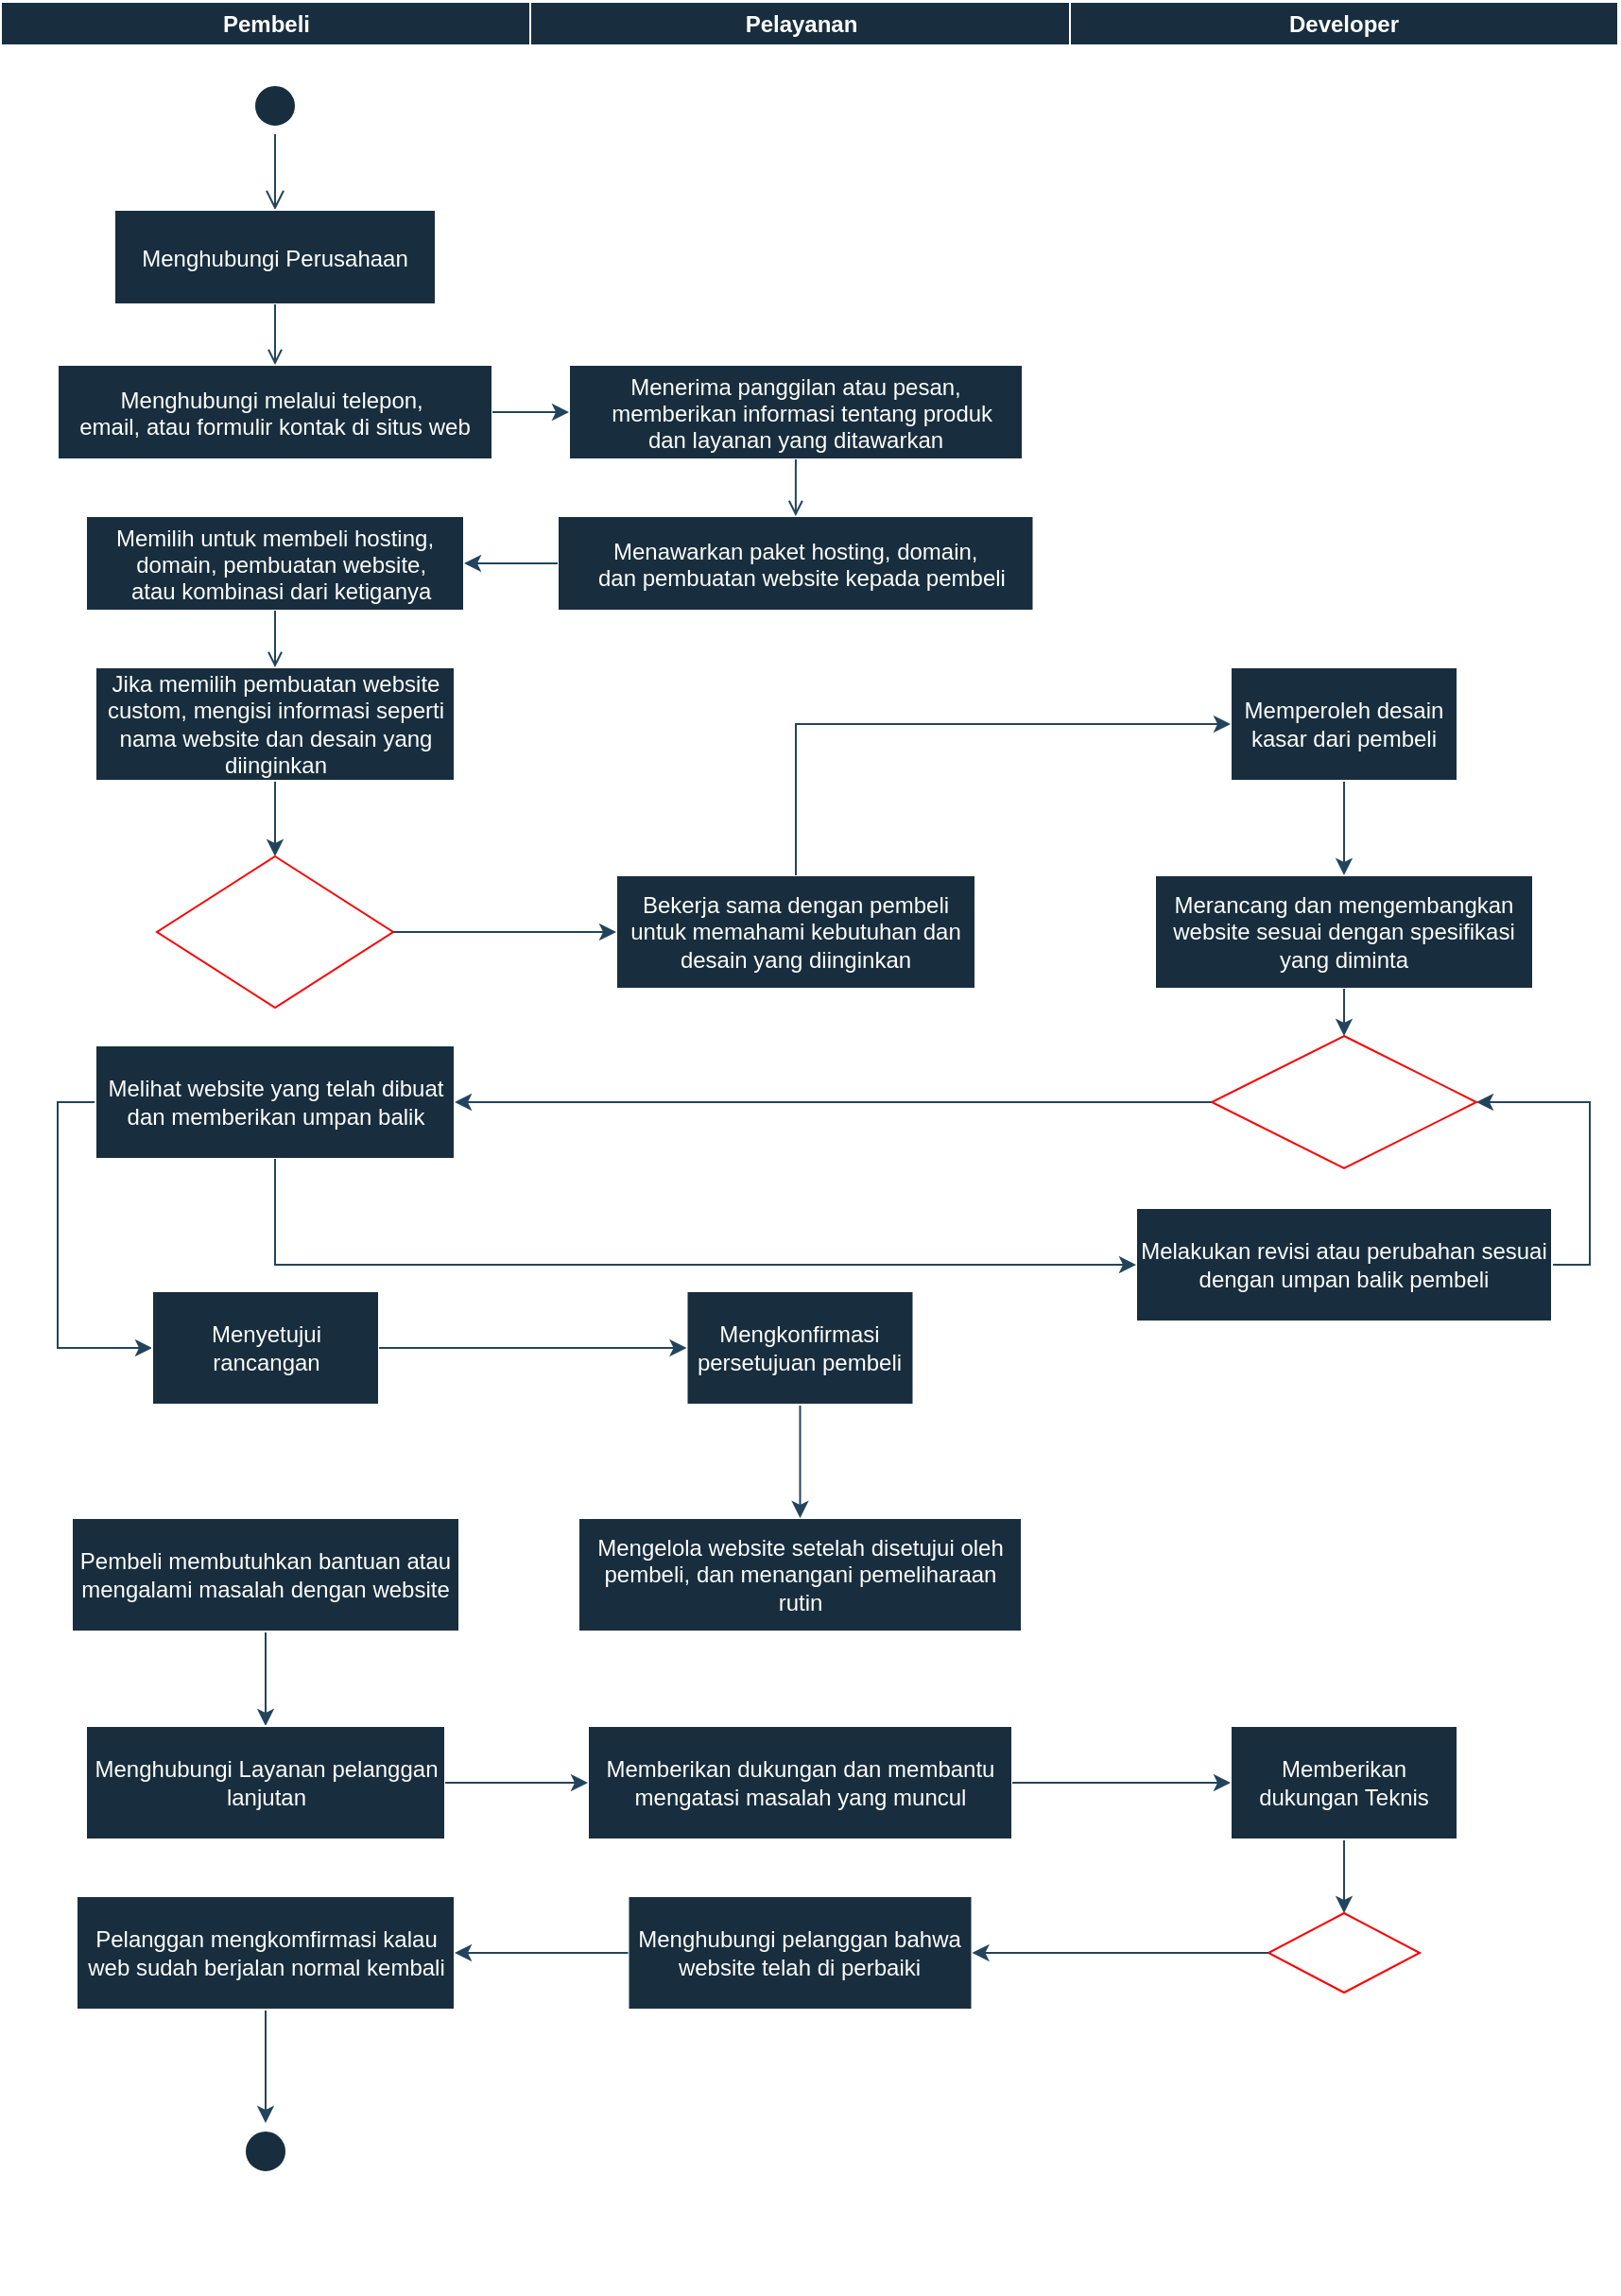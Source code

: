 <mxfile version="24.4.4" type="github">
  <diagram name="Page-1" id="e7e014a7-5840-1c2e-5031-d8a46d1fe8dd">
    <mxGraphModel dx="2377" dy="1403" grid="1" gridSize="10" guides="1" tooltips="1" connect="1" arrows="1" fold="1" page="1" pageScale="1" pageWidth="1169" pageHeight="826" background="none" math="0" shadow="0">
      <root>
        <mxCell id="0" />
        <mxCell id="1" parent="0" />
        <mxCell id="2" value="Pembeli" style="swimlane;whiteSpace=wrap;labelBackgroundColor=none;fillColor=#182E3E;strokeColor=#FFFFFF;fontColor=#FFFFFF;" parent="1" vertex="1">
          <mxGeometry x="164.5" y="128" width="280" height="1212" as="geometry" />
        </mxCell>
        <mxCell id="5" value="" style="ellipse;shape=startState;fillColor=#182E3E;strokeColor=#FFFFFF;labelBackgroundColor=none;fontColor=#FFFFFF;" parent="2" vertex="1">
          <mxGeometry x="130" y="40" width="30" height="30" as="geometry" />
        </mxCell>
        <mxCell id="6" value="" style="edgeStyle=elbowEdgeStyle;elbow=horizontal;verticalAlign=bottom;endArrow=open;endSize=8;strokeColor=#23445D;endFill=1;rounded=0;labelBackgroundColor=none;fontColor=default;" parent="2" source="5" target="7" edge="1">
          <mxGeometry x="100" y="40" as="geometry">
            <mxPoint x="115" y="110" as="targetPoint" />
          </mxGeometry>
        </mxCell>
        <mxCell id="7" value="Menghubungi Perusahaan" style="labelBackgroundColor=none;fillColor=#182E3E;strokeColor=#FFFFFF;fontColor=#FFFFFF;" parent="2" vertex="1">
          <mxGeometry x="60" y="110" width="170" height="50" as="geometry" />
        </mxCell>
        <mxCell id="8" value="Menghubungi melalui telepon, &#xa;email, atau formulir kontak di situs web" style="labelBackgroundColor=none;fillColor=#182E3E;strokeColor=#FFFFFF;fontColor=#FFFFFF;" parent="2" vertex="1">
          <mxGeometry x="30" y="192" width="230" height="50" as="geometry" />
        </mxCell>
        <mxCell id="9" value="" style="endArrow=open;strokeColor=#23445D;endFill=1;rounded=0;labelBackgroundColor=none;fontColor=default;" parent="2" source="7" target="8" edge="1">
          <mxGeometry relative="1" as="geometry" />
        </mxCell>
        <mxCell id="10" value="Memilih untuk membeli hosting,&#xa;  domain, pembuatan website,&#xa;  atau kombinasi dari ketiganya" style="labelBackgroundColor=none;fillColor=#182E3E;strokeColor=#FFFFFF;fontColor=#FFFFFF;" parent="2" vertex="1">
          <mxGeometry x="45" y="272" width="200" height="50" as="geometry" />
        </mxCell>
        <mxCell id="VENFwPT8OEZ6iL2lPj8d-46" style="edgeStyle=orthogonalEdgeStyle;rounded=0;orthogonalLoop=1;jettySize=auto;html=1;exitX=0.5;exitY=1;exitDx=0;exitDy=0;entryX=0.5;entryY=0;entryDx=0;entryDy=0;strokeColor=#23445D;labelBackgroundColor=none;fontColor=default;" parent="2" source="VENFwPT8OEZ6iL2lPj8d-43" target="VENFwPT8OEZ6iL2lPj8d-45" edge="1">
          <mxGeometry relative="1" as="geometry" />
        </mxCell>
        <mxCell id="VENFwPT8OEZ6iL2lPj8d-43" value="Jika memilih pembuatan website custom, mengisi informasi seperti nama website dan desain yang diinginkan" style="rounded=0;whiteSpace=wrap;html=1;labelBackgroundColor=none;fillColor=#182E3E;strokeColor=#FFFFFF;fontColor=#FFFFFF;" parent="2" vertex="1">
          <mxGeometry x="50" y="352" width="190" height="60" as="geometry" />
        </mxCell>
        <mxCell id="20" value="" style="endArrow=open;strokeColor=#23445D;endFill=1;rounded=0;entryX=0.5;entryY=0;entryDx=0;entryDy=0;labelBackgroundColor=none;fontColor=default;" parent="2" source="10" target="VENFwPT8OEZ6iL2lPj8d-43" edge="1">
          <mxGeometry relative="1" as="geometry" />
        </mxCell>
        <mxCell id="VENFwPT8OEZ6iL2lPj8d-45" value="Mengisi formulir" style="rhombus;whiteSpace=wrap;html=1;fillColor=none;strokeColor=#ff0000;labelBackgroundColor=none;fontColor=#FFFFFF;" parent="2" vertex="1">
          <mxGeometry x="82.5" y="452" width="125" height="80" as="geometry" />
        </mxCell>
        <mxCell id="VENFwPT8OEZ6iL2lPj8d-58" style="edgeStyle=orthogonalEdgeStyle;rounded=0;orthogonalLoop=1;jettySize=auto;html=1;exitX=0;exitY=0.5;exitDx=0;exitDy=0;entryX=0;entryY=0.5;entryDx=0;entryDy=0;strokeColor=#23445D;labelBackgroundColor=none;fontColor=default;" parent="2" source="VENFwPT8OEZ6iL2lPj8d-51" target="VENFwPT8OEZ6iL2lPj8d-57" edge="1">
          <mxGeometry relative="1" as="geometry" />
        </mxCell>
        <mxCell id="VENFwPT8OEZ6iL2lPj8d-51" value="Melihat website yang telah dibuat dan memberikan umpan balik" style="rounded=0;whiteSpace=wrap;html=1;labelBackgroundColor=none;fillColor=#182E3E;strokeColor=#FFFFFF;fontColor=#FFFFFF;" parent="2" vertex="1">
          <mxGeometry x="50" y="552" width="190" height="60" as="geometry" />
        </mxCell>
        <mxCell id="VENFwPT8OEZ6iL2lPj8d-57" value="Menyetujui rancangan" style="rounded=0;whiteSpace=wrap;html=1;labelBackgroundColor=none;fillColor=#182E3E;strokeColor=#FFFFFF;fontColor=#FFFFFF;" parent="2" vertex="1">
          <mxGeometry x="80" y="682" width="120" height="60" as="geometry" />
        </mxCell>
        <mxCell id="YOEPtgyno4piZ7RR7QSO-30" style="edgeStyle=orthogonalEdgeStyle;rounded=0;orthogonalLoop=1;jettySize=auto;html=1;exitX=0.5;exitY=1;exitDx=0;exitDy=0;strokeColor=#23445D;labelBackgroundColor=none;fontColor=default;" edge="1" parent="2" source="YOEPtgyno4piZ7RR7QSO-28" target="YOEPtgyno4piZ7RR7QSO-29">
          <mxGeometry relative="1" as="geometry" />
        </mxCell>
        <mxCell id="YOEPtgyno4piZ7RR7QSO-28" value="Pembeli membutuhkan bantuan atau mengalami masalah dengan website" style="rounded=0;whiteSpace=wrap;html=1;labelBackgroundColor=none;fillColor=#182E3E;strokeColor=#FFFFFF;fontColor=#FFFFFF;" vertex="1" parent="2">
          <mxGeometry x="37.5" y="802" width="205" height="60" as="geometry" />
        </mxCell>
        <mxCell id="YOEPtgyno4piZ7RR7QSO-29" value="Menghubungi Layanan pelanggan lanjutan" style="rounded=0;whiteSpace=wrap;html=1;labelBackgroundColor=none;fillColor=#182E3E;strokeColor=#FFFFFF;fontColor=#FFFFFF;" vertex="1" parent="2">
          <mxGeometry x="45" y="912" width="190" height="60" as="geometry" />
        </mxCell>
        <mxCell id="YOEPtgyno4piZ7RR7QSO-42" style="edgeStyle=orthogonalEdgeStyle;rounded=0;orthogonalLoop=1;jettySize=auto;html=1;exitX=0.5;exitY=1;exitDx=0;exitDy=0;entryX=0.5;entryY=0;entryDx=0;entryDy=0;strokeColor=#23445D;labelBackgroundColor=none;fontColor=default;" edge="1" parent="2" source="YOEPtgyno4piZ7RR7QSO-39" target="YOEPtgyno4piZ7RR7QSO-41">
          <mxGeometry relative="1" as="geometry" />
        </mxCell>
        <mxCell id="YOEPtgyno4piZ7RR7QSO-39" value="Pelanggan mengkomfirmasi kalau web sudah berjalan normal kembali" style="rounded=0;whiteSpace=wrap;html=1;labelBackgroundColor=none;fillColor=#182E3E;strokeColor=#FFFFFF;fontColor=#FFFFFF;" vertex="1" parent="2">
          <mxGeometry x="40" y="1002" width="200" height="60" as="geometry" />
        </mxCell>
        <mxCell id="YOEPtgyno4piZ7RR7QSO-41" value="" style="ellipse;shape=startState;fillColor=#182E3E;strokeColor=#FFFFFF;labelBackgroundColor=none;fontColor=#FFFFFF;" vertex="1" parent="2">
          <mxGeometry x="125" y="1122" width="30" height="30" as="geometry" />
        </mxCell>
        <mxCell id="3" value="Pelayanan" style="swimlane;whiteSpace=wrap;labelBackgroundColor=none;fillColor=#182E3E;strokeColor=#FFFFFF;fontColor=#FFFFFF;" parent="1" vertex="1">
          <mxGeometry x="444.5" y="128" width="285.5" height="1212" as="geometry" />
        </mxCell>
        <mxCell id="15" value="Menerima panggilan atau pesan,&#xa;  memberikan informasi tentang produk&#xa; dan layanan yang ditawarkan" style="labelBackgroundColor=none;fillColor=#182E3E;strokeColor=#FFFFFF;fontColor=#FFFFFF;" parent="3" vertex="1">
          <mxGeometry x="20.5" y="192" width="240" height="50" as="geometry" />
        </mxCell>
        <mxCell id="16" value="Menawarkan paket hosting, domain,&#xa;  dan pembuatan website kepada pembeli" style="labelBackgroundColor=none;fillColor=#182E3E;strokeColor=#FFFFFF;fontColor=#FFFFFF;" parent="3" vertex="1">
          <mxGeometry x="14.5" y="272" width="251.75" height="50" as="geometry" />
        </mxCell>
        <mxCell id="17" value="" style="endArrow=open;strokeColor=#23445D;endFill=1;rounded=0;labelBackgroundColor=none;fontColor=default;" parent="3" source="15" target="16" edge="1">
          <mxGeometry relative="1" as="geometry" />
        </mxCell>
        <mxCell id="VENFwPT8OEZ6iL2lPj8d-44" value="Bekerja sama dengan pembeli untuk memahami kebutuhan dan desain yang diinginkan" style="rounded=0;whiteSpace=wrap;html=1;labelBackgroundColor=none;fillColor=#182E3E;strokeColor=#FFFFFF;fontColor=#FFFFFF;" parent="3" vertex="1">
          <mxGeometry x="45.5" y="462" width="190" height="60" as="geometry" />
        </mxCell>
        <mxCell id="VENFwPT8OEZ6iL2lPj8d-59" value="Mengelola website setelah disetujui oleh pembeli, dan menangani pemeliharaan rutin" style="rounded=0;whiteSpace=wrap;html=1;labelBackgroundColor=none;fillColor=#182E3E;strokeColor=#FFFFFF;fontColor=#FFFFFF;" parent="3" vertex="1">
          <mxGeometry x="25.5" y="802" width="234.5" height="60" as="geometry" />
        </mxCell>
        <mxCell id="YOEPtgyno4piZ7RR7QSO-22" style="edgeStyle=orthogonalEdgeStyle;rounded=0;orthogonalLoop=1;jettySize=auto;html=1;exitX=0.5;exitY=1;exitDx=0;exitDy=0;entryX=0.5;entryY=0;entryDx=0;entryDy=0;strokeColor=#23445D;labelBackgroundColor=none;fontColor=default;" edge="1" parent="3" source="YOEPtgyno4piZ7RR7QSO-20" target="VENFwPT8OEZ6iL2lPj8d-59">
          <mxGeometry relative="1" as="geometry" />
        </mxCell>
        <mxCell id="YOEPtgyno4piZ7RR7QSO-20" value="Mengkonfirmasi persetujuan pembeli" style="rounded=0;whiteSpace=wrap;html=1;labelBackgroundColor=none;fillColor=#182E3E;strokeColor=#FFFFFF;fontColor=#FFFFFF;" vertex="1" parent="3">
          <mxGeometry x="82.75" y="682" width="120" height="60" as="geometry" />
        </mxCell>
        <mxCell id="YOEPtgyno4piZ7RR7QSO-31" value="Memberikan dukungan dan membantu mengatasi masalah yang muncul" style="rounded=0;whiteSpace=wrap;html=1;labelBackgroundColor=none;fillColor=#182E3E;strokeColor=#FFFFFF;fontColor=#FFFFFF;" vertex="1" parent="3">
          <mxGeometry x="30.5" y="912" width="224.5" height="60" as="geometry" />
        </mxCell>
        <mxCell id="YOEPtgyno4piZ7RR7QSO-37" value="Menghubungi pelanggan bahwa website telah di perbaiki" style="rounded=0;whiteSpace=wrap;html=1;labelBackgroundColor=none;fillColor=#182E3E;strokeColor=#FFFFFF;fontColor=#FFFFFF;" vertex="1" parent="3">
          <mxGeometry x="51.75" y="1002" width="182" height="60" as="geometry" />
        </mxCell>
        <mxCell id="4" value="Developer" style="swimlane;whiteSpace=wrap;labelBackgroundColor=none;fillColor=#182E3E;strokeColor=#FFFFFF;fontColor=#FFFFFF;" parent="1" vertex="1">
          <mxGeometry x="730" y="128" width="290" height="1212" as="geometry" />
        </mxCell>
        <mxCell id="VENFwPT8OEZ6iL2lPj8d-49" value="Merancang dan mengembangkan website sesuai dengan spesifikasi yang diminta" style="rounded=0;whiteSpace=wrap;html=1;labelBackgroundColor=none;fillColor=#182E3E;strokeColor=#FFFFFF;fontColor=#FFFFFF;" parent="4" vertex="1">
          <mxGeometry x="45" y="462" width="200" height="60" as="geometry" />
        </mxCell>
        <mxCell id="VENFwPT8OEZ6iL2lPj8d-56" style="edgeStyle=orthogonalEdgeStyle;rounded=0;orthogonalLoop=1;jettySize=auto;html=1;exitX=1;exitY=0.5;exitDx=0;exitDy=0;entryX=1;entryY=0.5;entryDx=0;entryDy=0;strokeColor=#23445D;labelBackgroundColor=none;fontColor=default;" parent="4" source="VENFwPT8OEZ6iL2lPj8d-53" target="YOEPtgyno4piZ7RR7QSO-26" edge="1">
          <mxGeometry relative="1" as="geometry" />
        </mxCell>
        <mxCell id="VENFwPT8OEZ6iL2lPj8d-53" value="Melakukan revisi atau perubahan sesuai dengan umpan balik pembeli" style="rounded=0;whiteSpace=wrap;html=1;labelBackgroundColor=none;fillColor=#182E3E;strokeColor=#FFFFFF;fontColor=#FFFFFF;" parent="4" vertex="1">
          <mxGeometry x="35" y="638" width="220" height="60" as="geometry" />
        </mxCell>
        <mxCell id="YOEPtgyno4piZ7RR7QSO-25" style="edgeStyle=orthogonalEdgeStyle;rounded=0;orthogonalLoop=1;jettySize=auto;html=1;exitX=0.5;exitY=1;exitDx=0;exitDy=0;entryX=0.5;entryY=0;entryDx=0;entryDy=0;strokeColor=#23445D;labelBackgroundColor=none;fontColor=default;" edge="1" parent="4" source="YOEPtgyno4piZ7RR7QSO-23" target="VENFwPT8OEZ6iL2lPj8d-49">
          <mxGeometry relative="1" as="geometry" />
        </mxCell>
        <mxCell id="YOEPtgyno4piZ7RR7QSO-23" value="Memperoleh desain kasar dari pembeli" style="rounded=0;whiteSpace=wrap;html=1;labelBackgroundColor=none;fillColor=#182E3E;strokeColor=#FFFFFF;fontColor=#FFFFFF;" vertex="1" parent="4">
          <mxGeometry x="85" y="352" width="120" height="60" as="geometry" />
        </mxCell>
        <mxCell id="YOEPtgyno4piZ7RR7QSO-26" value="Pembuatan website" style="rhombus;whiteSpace=wrap;html=1;fillColor=none;strokeColor=#ff0000;labelBackgroundColor=none;fontColor=#FFFFFF;" vertex="1" parent="4">
          <mxGeometry x="75" y="547" width="140" height="70" as="geometry" />
        </mxCell>
        <mxCell id="YOEPtgyno4piZ7RR7QSO-27" value="" style="edgeStyle=orthogonalEdgeStyle;rounded=0;orthogonalLoop=1;jettySize=auto;html=1;exitX=0.5;exitY=1;exitDx=0;exitDy=0;entryX=0.5;entryY=0;entryDx=0;entryDy=0;strokeColor=#23445D;labelBackgroundColor=none;fontColor=default;" edge="1" parent="4" source="VENFwPT8OEZ6iL2lPj8d-49" target="YOEPtgyno4piZ7RR7QSO-26">
          <mxGeometry relative="1" as="geometry">
            <mxPoint x="145" y="522" as="sourcePoint" />
            <mxPoint x="-325" y="582" as="targetPoint" />
          </mxGeometry>
        </mxCell>
        <mxCell id="YOEPtgyno4piZ7RR7QSO-36" style="edgeStyle=orthogonalEdgeStyle;rounded=0;orthogonalLoop=1;jettySize=auto;html=1;exitX=0.5;exitY=1;exitDx=0;exitDy=0;entryX=0.5;entryY=0;entryDx=0;entryDy=0;strokeColor=#23445D;labelBackgroundColor=none;fontColor=default;" edge="1" parent="4" source="YOEPtgyno4piZ7RR7QSO-33" target="YOEPtgyno4piZ7RR7QSO-35">
          <mxGeometry relative="1" as="geometry" />
        </mxCell>
        <mxCell id="YOEPtgyno4piZ7RR7QSO-33" value="Memberikan dukungan Teknis" style="rounded=0;whiteSpace=wrap;html=1;labelBackgroundColor=none;fillColor=#182E3E;strokeColor=#FFFFFF;fontColor=#FFFFFF;" vertex="1" parent="4">
          <mxGeometry x="85" y="912" width="120" height="60" as="geometry" />
        </mxCell>
        <mxCell id="YOEPtgyno4piZ7RR7QSO-35" value="" style="rhombus;whiteSpace=wrap;html=1;fillColor=none;strokeColor=#ff0000;labelBackgroundColor=none;fontColor=#FFFFFF;" vertex="1" parent="4">
          <mxGeometry x="105" y="1011" width="80" height="42" as="geometry" />
        </mxCell>
        <mxCell id="VENFwPT8OEZ6iL2lPj8d-41" style="edgeStyle=orthogonalEdgeStyle;rounded=0;orthogonalLoop=1;jettySize=auto;html=1;exitX=1;exitY=0.5;exitDx=0;exitDy=0;entryX=0;entryY=0.5;entryDx=0;entryDy=0;strokeColor=#23445D;labelBackgroundColor=none;fontColor=default;" parent="1" source="8" target="15" edge="1">
          <mxGeometry relative="1" as="geometry" />
        </mxCell>
        <mxCell id="VENFwPT8OEZ6iL2lPj8d-42" style="edgeStyle=orthogonalEdgeStyle;rounded=0;orthogonalLoop=1;jettySize=auto;html=1;entryX=1;entryY=0.5;entryDx=0;entryDy=0;strokeColor=#23445D;labelBackgroundColor=none;fontColor=default;" parent="1" source="16" target="10" edge="1">
          <mxGeometry relative="1" as="geometry" />
        </mxCell>
        <mxCell id="VENFwPT8OEZ6iL2lPj8d-48" style="edgeStyle=orthogonalEdgeStyle;rounded=0;orthogonalLoop=1;jettySize=auto;html=1;exitX=1;exitY=0.5;exitDx=0;exitDy=0;entryX=0;entryY=0.5;entryDx=0;entryDy=0;strokeColor=#23445D;labelBackgroundColor=none;fontColor=default;" parent="1" source="VENFwPT8OEZ6iL2lPj8d-45" target="VENFwPT8OEZ6iL2lPj8d-44" edge="1">
          <mxGeometry relative="1" as="geometry" />
        </mxCell>
        <mxCell id="VENFwPT8OEZ6iL2lPj8d-52" style="edgeStyle=orthogonalEdgeStyle;rounded=0;orthogonalLoop=1;jettySize=auto;html=1;exitX=0;exitY=0.5;exitDx=0;exitDy=0;entryX=1;entryY=0.5;entryDx=0;entryDy=0;strokeColor=#23445D;labelBackgroundColor=none;fontColor=default;" parent="1" source="YOEPtgyno4piZ7RR7QSO-26" target="VENFwPT8OEZ6iL2lPj8d-51" edge="1">
          <mxGeometry relative="1" as="geometry" />
        </mxCell>
        <mxCell id="VENFwPT8OEZ6iL2lPj8d-54" style="edgeStyle=orthogonalEdgeStyle;rounded=0;orthogonalLoop=1;jettySize=auto;html=1;exitX=0.5;exitY=1;exitDx=0;exitDy=0;entryX=0;entryY=0.5;entryDx=0;entryDy=0;strokeColor=#23445D;labelBackgroundColor=none;fontColor=default;" parent="1" source="VENFwPT8OEZ6iL2lPj8d-51" target="VENFwPT8OEZ6iL2lPj8d-53" edge="1">
          <mxGeometry relative="1" as="geometry" />
        </mxCell>
        <mxCell id="YOEPtgyno4piZ7RR7QSO-21" style="edgeStyle=orthogonalEdgeStyle;rounded=0;orthogonalLoop=1;jettySize=auto;html=1;exitX=1;exitY=0.5;exitDx=0;exitDy=0;entryX=0;entryY=0.5;entryDx=0;entryDy=0;strokeColor=#23445D;labelBackgroundColor=none;fontColor=default;" edge="1" parent="1" source="VENFwPT8OEZ6iL2lPj8d-57" target="YOEPtgyno4piZ7RR7QSO-20">
          <mxGeometry relative="1" as="geometry" />
        </mxCell>
        <mxCell id="YOEPtgyno4piZ7RR7QSO-24" style="edgeStyle=orthogonalEdgeStyle;rounded=0;orthogonalLoop=1;jettySize=auto;html=1;exitX=0.5;exitY=0;exitDx=0;exitDy=0;entryX=0;entryY=0.5;entryDx=0;entryDy=0;strokeColor=#23445D;labelBackgroundColor=none;fontColor=default;" edge="1" parent="1" source="VENFwPT8OEZ6iL2lPj8d-44" target="YOEPtgyno4piZ7RR7QSO-23">
          <mxGeometry relative="1" as="geometry" />
        </mxCell>
        <mxCell id="YOEPtgyno4piZ7RR7QSO-32" style="edgeStyle=orthogonalEdgeStyle;rounded=0;orthogonalLoop=1;jettySize=auto;html=1;exitX=1;exitY=0.5;exitDx=0;exitDy=0;entryX=0;entryY=0.5;entryDx=0;entryDy=0;strokeColor=#23445D;labelBackgroundColor=none;fontColor=default;" edge="1" parent="1" source="YOEPtgyno4piZ7RR7QSO-29" target="YOEPtgyno4piZ7RR7QSO-31">
          <mxGeometry relative="1" as="geometry" />
        </mxCell>
        <mxCell id="YOEPtgyno4piZ7RR7QSO-34" style="edgeStyle=orthogonalEdgeStyle;rounded=0;orthogonalLoop=1;jettySize=auto;html=1;exitX=1;exitY=0.5;exitDx=0;exitDy=0;entryX=0;entryY=0.5;entryDx=0;entryDy=0;strokeColor=#23445D;labelBackgroundColor=none;fontColor=default;" edge="1" parent="1" source="YOEPtgyno4piZ7RR7QSO-31" target="YOEPtgyno4piZ7RR7QSO-33">
          <mxGeometry relative="1" as="geometry" />
        </mxCell>
        <mxCell id="YOEPtgyno4piZ7RR7QSO-38" style="edgeStyle=orthogonalEdgeStyle;rounded=0;orthogonalLoop=1;jettySize=auto;html=1;exitX=0;exitY=0.5;exitDx=0;exitDy=0;entryX=1;entryY=0.5;entryDx=0;entryDy=0;strokeColor=#23445D;labelBackgroundColor=none;fontColor=default;" edge="1" parent="1" source="YOEPtgyno4piZ7RR7QSO-35" target="YOEPtgyno4piZ7RR7QSO-37">
          <mxGeometry relative="1" as="geometry" />
        </mxCell>
        <mxCell id="YOEPtgyno4piZ7RR7QSO-40" style="edgeStyle=orthogonalEdgeStyle;rounded=0;orthogonalLoop=1;jettySize=auto;html=1;exitX=0;exitY=0.5;exitDx=0;exitDy=0;strokeColor=#23445D;labelBackgroundColor=none;fontColor=default;" edge="1" parent="1" source="YOEPtgyno4piZ7RR7QSO-37" target="YOEPtgyno4piZ7RR7QSO-39">
          <mxGeometry relative="1" as="geometry" />
        </mxCell>
      </root>
    </mxGraphModel>
  </diagram>
</mxfile>
